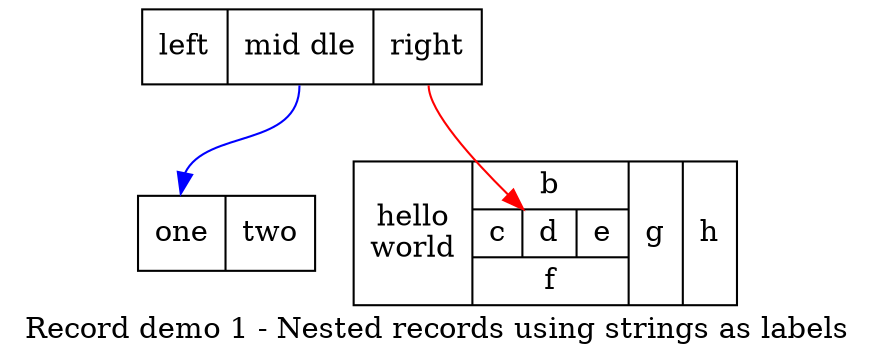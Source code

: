 digraph structs
{
	graph [label="Record demo 1 - Nested records using strings as labels"]
	node [shape=record];
	struct1 [label="<f0> left|<f1> mid dle|<f2> right"];
	struct2 [label="<f0> one|<f1> two"];
	struct3 [label="hello\nworld |{ b |{c|<here> d|e}| f}| g | h"];
	struct1:f1 -> struct2:f0 [color=blue];
	struct1:f2 -> struct3:here [color=red];
}
